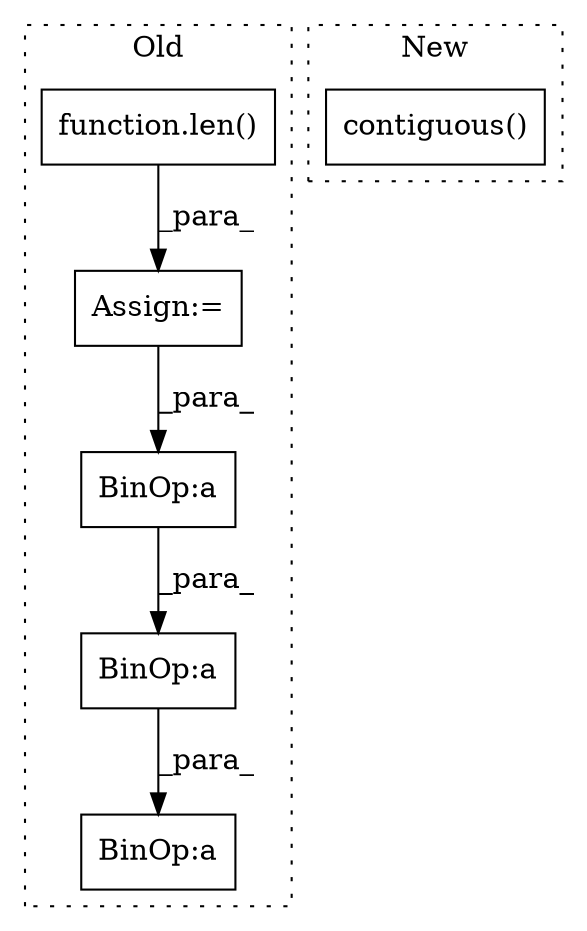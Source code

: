 digraph G {
subgraph cluster0 {
1 [label="function.len()" a="75" s="2908,2915" l="4,1" shape="box"];
3 [label="BinOp:a" a="82" s="3003" l="3" shape="box"];
4 [label="BinOp:a" a="82" s="2989" l="3" shape="box"];
5 [label="BinOp:a" a="82" s="2962" l="3" shape="box"];
6 [label="Assign:=" a="68" s="2900" l="3" shape="box"];
label = "Old";
style="dotted";
}
subgraph cluster1 {
2 [label="contiguous()" a="75" s="3355" l="29" shape="box"];
label = "New";
style="dotted";
}
1 -> 6 [label="_para_"];
3 -> 4 [label="_para_"];
4 -> 5 [label="_para_"];
6 -> 3 [label="_para_"];
}
